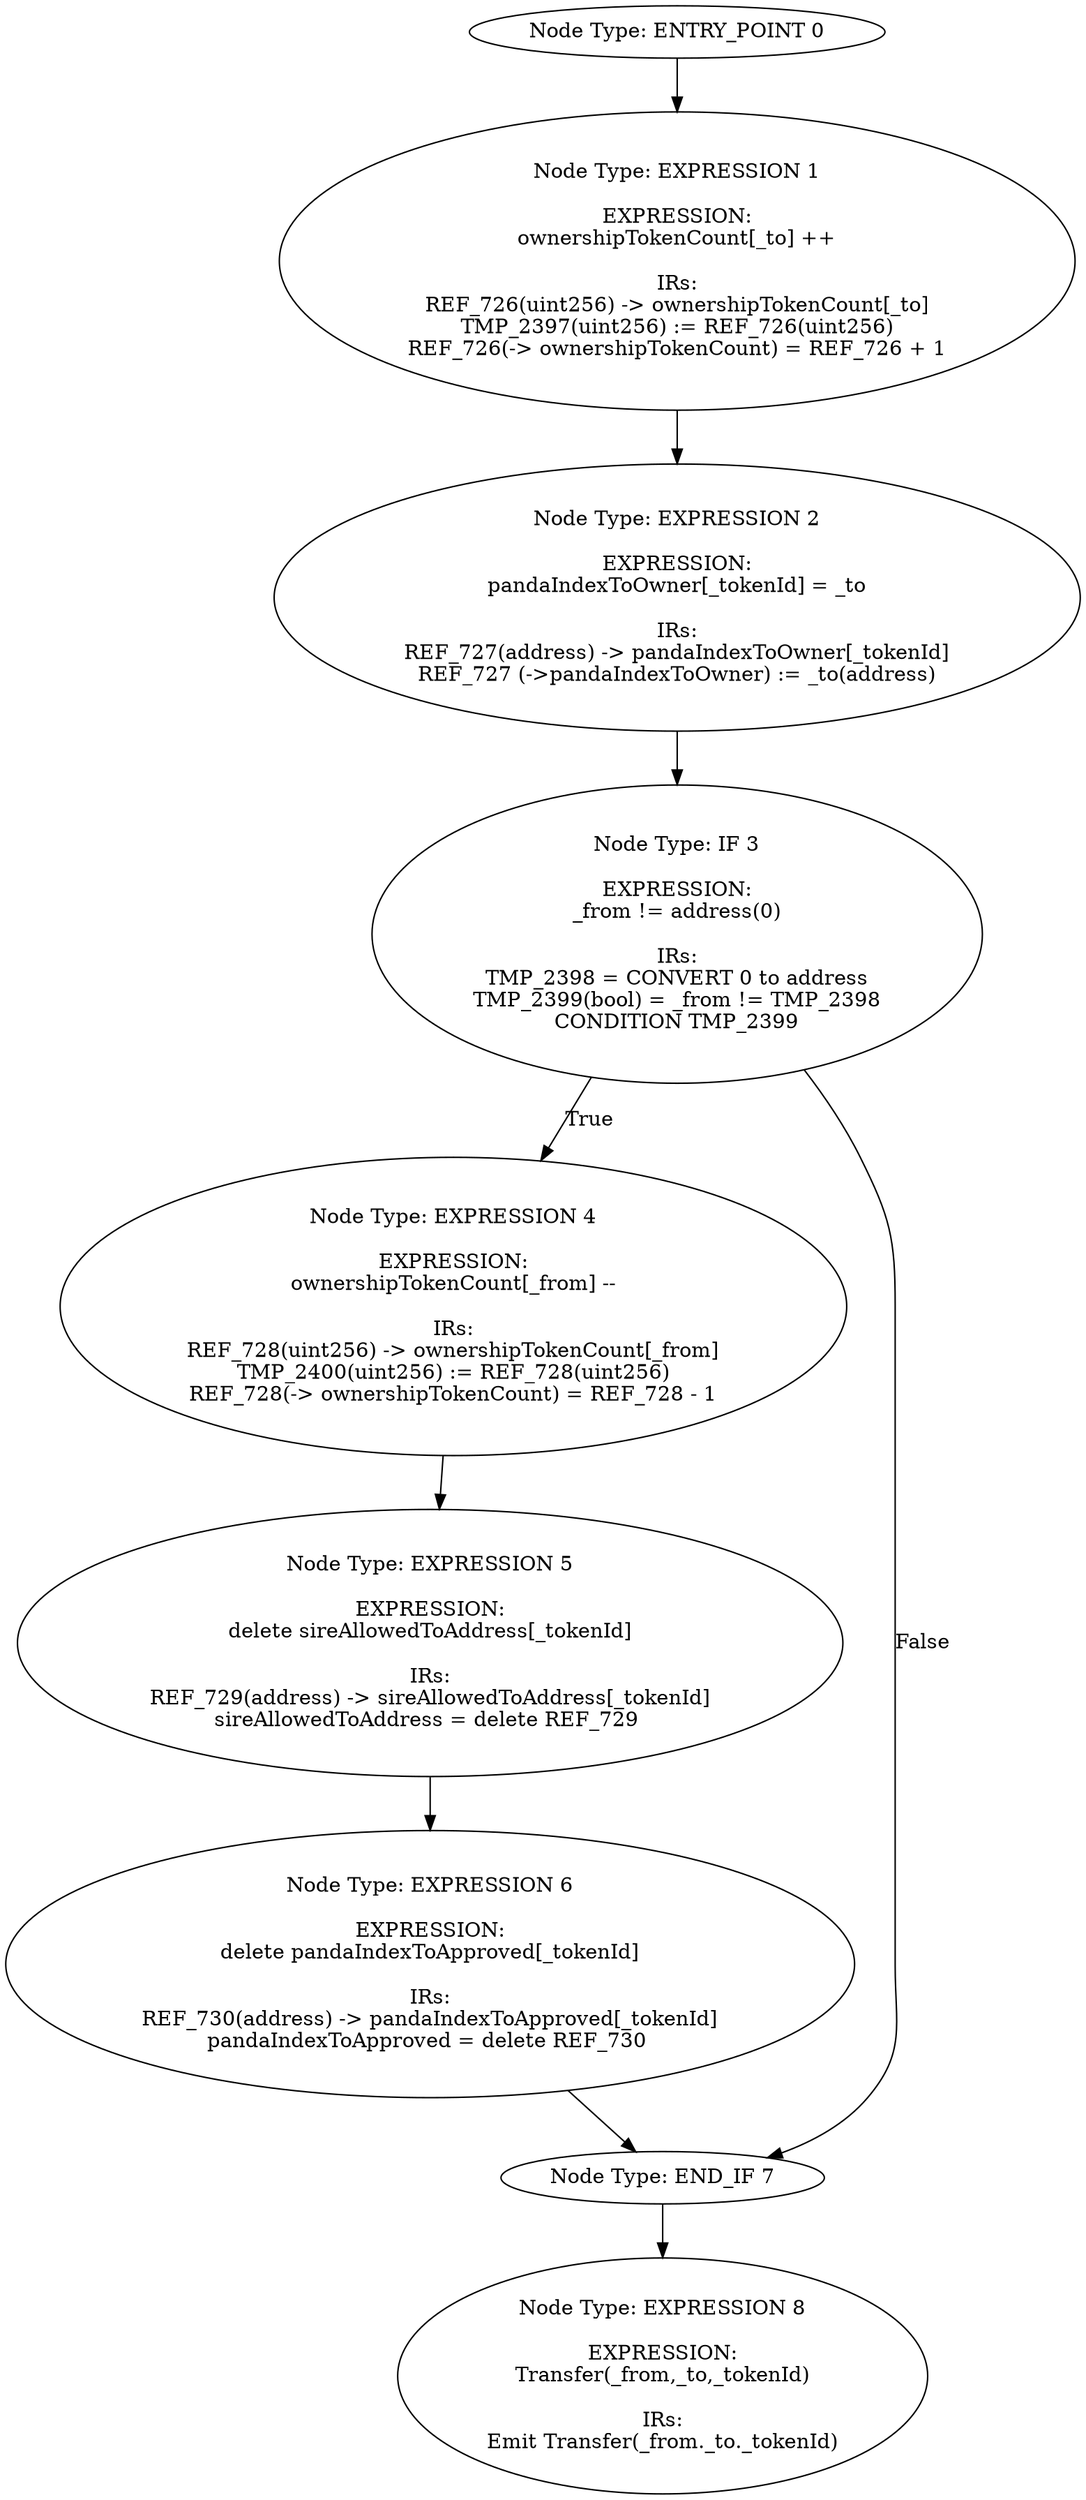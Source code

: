 digraph{
0[label="Node Type: ENTRY_POINT 0
"];
0->1;
1[label="Node Type: EXPRESSION 1

EXPRESSION:
ownershipTokenCount[_to] ++

IRs:
REF_726(uint256) -> ownershipTokenCount[_to]
TMP_2397(uint256) := REF_726(uint256)
REF_726(-> ownershipTokenCount) = REF_726 + 1"];
1->2;
2[label="Node Type: EXPRESSION 2

EXPRESSION:
pandaIndexToOwner[_tokenId] = _to

IRs:
REF_727(address) -> pandaIndexToOwner[_tokenId]
REF_727 (->pandaIndexToOwner) := _to(address)"];
2->3;
3[label="Node Type: IF 3

EXPRESSION:
_from != address(0)

IRs:
TMP_2398 = CONVERT 0 to address
TMP_2399(bool) = _from != TMP_2398
CONDITION TMP_2399"];
3->4[label="True"];
3->7[label="False"];
4[label="Node Type: EXPRESSION 4

EXPRESSION:
ownershipTokenCount[_from] --

IRs:
REF_728(uint256) -> ownershipTokenCount[_from]
TMP_2400(uint256) := REF_728(uint256)
REF_728(-> ownershipTokenCount) = REF_728 - 1"];
4->5;
5[label="Node Type: EXPRESSION 5

EXPRESSION:
delete sireAllowedToAddress[_tokenId]

IRs:
REF_729(address) -> sireAllowedToAddress[_tokenId]
sireAllowedToAddress = delete REF_729 "];
5->6;
6[label="Node Type: EXPRESSION 6

EXPRESSION:
delete pandaIndexToApproved[_tokenId]

IRs:
REF_730(address) -> pandaIndexToApproved[_tokenId]
pandaIndexToApproved = delete REF_730 "];
6->7;
7[label="Node Type: END_IF 7
"];
7->8;
8[label="Node Type: EXPRESSION 8

EXPRESSION:
Transfer(_from,_to,_tokenId)

IRs:
Emit Transfer(_from._to._tokenId)"];
}
